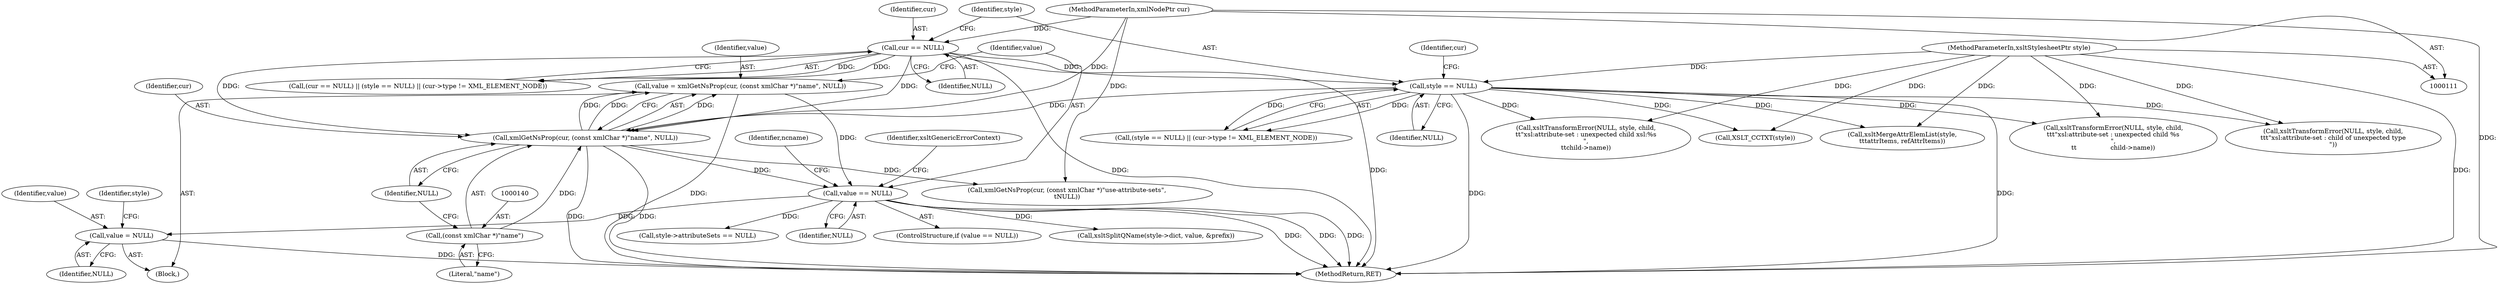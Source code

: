 digraph "1_Chrome_96dbafe288dbe2f0cc45fa3c39daf6d0c37acbab_11@pointer" {
"1000163" [label="(Call,value = NULL)"];
"1000144" [label="(Call,value == NULL)"];
"1000135" [label="(Call,value = xmlGetNsProp(cur, (const xmlChar *)\"name\", NULL))"];
"1000137" [label="(Call,xmlGetNsProp(cur, (const xmlChar *)\"name\", NULL))"];
"1000122" [label="(Call,cur == NULL)"];
"1000113" [label="(MethodParameterIn,xmlNodePtr cur)"];
"1000139" [label="(Call,(const xmlChar *)\"name\")"];
"1000126" [label="(Call,style == NULL)"];
"1000112" [label="(MethodParameterIn,xsltStylesheetPtr style)"];
"1000329" [label="(Call,xmlGetNsProp(cur, (const xmlChar *)\"use-attribute-sets\",\n\tNULL))"];
"1000131" [label="(Identifier,cur)"];
"1000127" [label="(Identifier,style)"];
"1000153" [label="(Identifier,ncname)"];
"1000113" [label="(MethodParameterIn,xmlNodePtr cur)"];
"1000121" [label="(Call,(cur == NULL) || (style == NULL) || (cur->type != XML_ELEMENT_NODE))"];
"1000145" [label="(Identifier,value)"];
"1000124" [label="(Identifier,NULL)"];
"1000143" [label="(ControlStructure,if (value == NULL))"];
"1000142" [label="(Identifier,NULL)"];
"1000135" [label="(Call,value = xmlGetNsProp(cur, (const xmlChar *)\"name\", NULL))"];
"1000126" [label="(Call,style == NULL)"];
"1000154" [label="(Call,xsltSplitQName(style->dict, value, &prefix))"];
"1000163" [label="(Call,value = NULL)"];
"1000435" [label="(Call,xsltMergeAttrElemList(style,\n\t\t\tattrItems, refAttrItems))"];
"1000114" [label="(Block,)"];
"1000125" [label="(Call,(style == NULL) || (cur->type != XML_ELEMENT_NODE))"];
"1000251" [label="(Call,xsltTransformError(NULL, style, child,\n\t\t\"xsl:attribute-set : unexpected child xsl:%s\n\",\n\t\tchild->name))"];
"1000141" [label="(Literal,\"name\")"];
"1000318" [label="(Call,XSLT_CCTXT(style))"];
"1000138" [label="(Identifier,cur)"];
"1000230" [label="(Call,xsltTransformError(NULL, style, child,\n\t\t\t\"xsl:attribute-set : unexpected child %s\n\",\n\t\t                 child->name))"];
"1000128" [label="(Identifier,NULL)"];
"1000122" [label="(Call,cur == NULL)"];
"1000169" [label="(Identifier,style)"];
"1000139" [label="(Call,(const xmlChar *)\"name\")"];
"1000137" [label="(Call,xmlGetNsProp(cur, (const xmlChar *)\"name\", NULL))"];
"1000469" [label="(MethodReturn,RET)"];
"1000167" [label="(Call,style->attributeSets == NULL)"];
"1000112" [label="(MethodParameterIn,xsltStylesheetPtr style)"];
"1000144" [label="(Call,value == NULL)"];
"1000165" [label="(Identifier,NULL)"];
"1000146" [label="(Identifier,NULL)"];
"1000123" [label="(Identifier,cur)"];
"1000149" [label="(Identifier,xsltGenericErrorContext)"];
"1000164" [label="(Identifier,value)"];
"1000136" [label="(Identifier,value)"];
"1000239" [label="(Call,xsltTransformError(NULL, style, child,\n\t\t\t\"xsl:attribute-set : child of unexpected type\n\"))"];
"1000163" -> "1000114"  [label="AST: "];
"1000163" -> "1000165"  [label="CFG: "];
"1000164" -> "1000163"  [label="AST: "];
"1000165" -> "1000163"  [label="AST: "];
"1000169" -> "1000163"  [label="CFG: "];
"1000163" -> "1000469"  [label="DDG: "];
"1000144" -> "1000163"  [label="DDG: "];
"1000144" -> "1000143"  [label="AST: "];
"1000144" -> "1000146"  [label="CFG: "];
"1000145" -> "1000144"  [label="AST: "];
"1000146" -> "1000144"  [label="AST: "];
"1000149" -> "1000144"  [label="CFG: "];
"1000153" -> "1000144"  [label="CFG: "];
"1000144" -> "1000469"  [label="DDG: "];
"1000144" -> "1000469"  [label="DDG: "];
"1000144" -> "1000469"  [label="DDG: "];
"1000135" -> "1000144"  [label="DDG: "];
"1000137" -> "1000144"  [label="DDG: "];
"1000144" -> "1000154"  [label="DDG: "];
"1000144" -> "1000167"  [label="DDG: "];
"1000135" -> "1000114"  [label="AST: "];
"1000135" -> "1000137"  [label="CFG: "];
"1000136" -> "1000135"  [label="AST: "];
"1000137" -> "1000135"  [label="AST: "];
"1000145" -> "1000135"  [label="CFG: "];
"1000135" -> "1000469"  [label="DDG: "];
"1000137" -> "1000135"  [label="DDG: "];
"1000137" -> "1000135"  [label="DDG: "];
"1000137" -> "1000135"  [label="DDG: "];
"1000137" -> "1000142"  [label="CFG: "];
"1000138" -> "1000137"  [label="AST: "];
"1000139" -> "1000137"  [label="AST: "];
"1000142" -> "1000137"  [label="AST: "];
"1000137" -> "1000469"  [label="DDG: "];
"1000137" -> "1000469"  [label="DDG: "];
"1000122" -> "1000137"  [label="DDG: "];
"1000122" -> "1000137"  [label="DDG: "];
"1000113" -> "1000137"  [label="DDG: "];
"1000139" -> "1000137"  [label="DDG: "];
"1000126" -> "1000137"  [label="DDG: "];
"1000137" -> "1000329"  [label="DDG: "];
"1000122" -> "1000121"  [label="AST: "];
"1000122" -> "1000124"  [label="CFG: "];
"1000123" -> "1000122"  [label="AST: "];
"1000124" -> "1000122"  [label="AST: "];
"1000127" -> "1000122"  [label="CFG: "];
"1000121" -> "1000122"  [label="CFG: "];
"1000122" -> "1000469"  [label="DDG: "];
"1000122" -> "1000469"  [label="DDG: "];
"1000122" -> "1000121"  [label="DDG: "];
"1000122" -> "1000121"  [label="DDG: "];
"1000113" -> "1000122"  [label="DDG: "];
"1000122" -> "1000126"  [label="DDG: "];
"1000113" -> "1000111"  [label="AST: "];
"1000113" -> "1000469"  [label="DDG: "];
"1000113" -> "1000329"  [label="DDG: "];
"1000139" -> "1000141"  [label="CFG: "];
"1000140" -> "1000139"  [label="AST: "];
"1000141" -> "1000139"  [label="AST: "];
"1000142" -> "1000139"  [label="CFG: "];
"1000126" -> "1000125"  [label="AST: "];
"1000126" -> "1000128"  [label="CFG: "];
"1000127" -> "1000126"  [label="AST: "];
"1000128" -> "1000126"  [label="AST: "];
"1000131" -> "1000126"  [label="CFG: "];
"1000125" -> "1000126"  [label="CFG: "];
"1000126" -> "1000469"  [label="DDG: "];
"1000126" -> "1000469"  [label="DDG: "];
"1000126" -> "1000125"  [label="DDG: "];
"1000126" -> "1000125"  [label="DDG: "];
"1000112" -> "1000126"  [label="DDG: "];
"1000126" -> "1000230"  [label="DDG: "];
"1000126" -> "1000239"  [label="DDG: "];
"1000126" -> "1000251"  [label="DDG: "];
"1000126" -> "1000318"  [label="DDG: "];
"1000126" -> "1000435"  [label="DDG: "];
"1000112" -> "1000111"  [label="AST: "];
"1000112" -> "1000469"  [label="DDG: "];
"1000112" -> "1000230"  [label="DDG: "];
"1000112" -> "1000239"  [label="DDG: "];
"1000112" -> "1000251"  [label="DDG: "];
"1000112" -> "1000318"  [label="DDG: "];
"1000112" -> "1000435"  [label="DDG: "];
}

